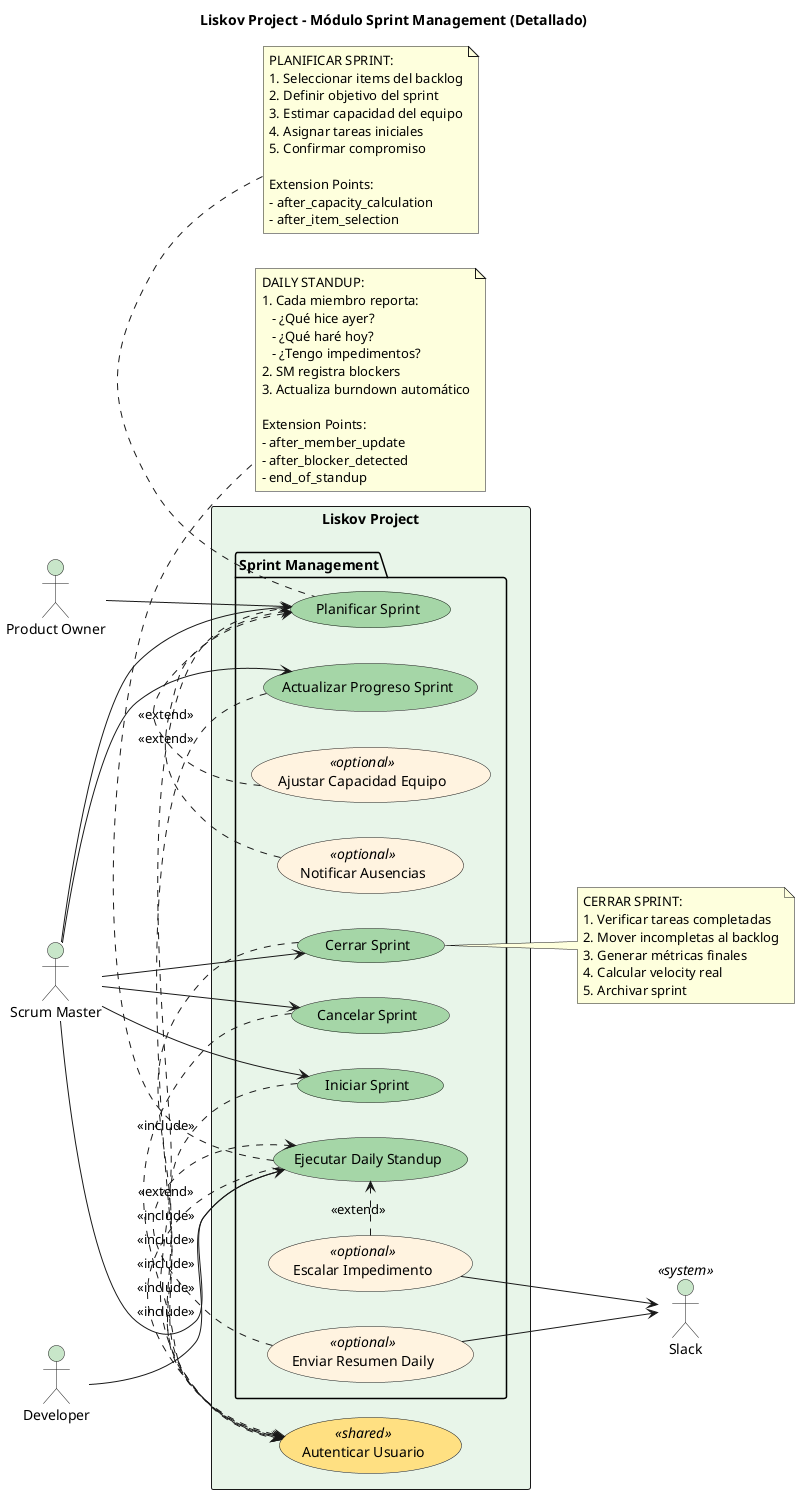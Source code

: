 @startuml
title Liskov Project - Módulo Sprint Management (Detallado)

left to right direction

skinparam actorBackgroundColor #C8E6C9
skinparam packageBackgroundColor #E8F5E9
skinparam usecaseBackgroundColor #A5D6A7
skinparam usecaseBackgroundColor<<shared>> #FFE082
skinparam usecaseBackgroundColor<<optional>> #FFF3E0

actor "Product Owner" as po
actor "Scrum Master" as sm
actor "Developer" as dev
actor "Slack" as slack <<system>>

rectangle "Liskov Project" {
  usecase "Autenticar Usuario" as auth <<shared>>

  package "Sprint Management" {
    usecase "Planificar Sprint" as UC1
    usecase "Iniciar Sprint" as UC2
    usecase "Ejecutar Daily Standup" as UC3
    usecase "Actualizar Progreso Sprint" as UC4
    usecase "Cerrar Sprint" as UC5
    usecase "Cancelar Sprint" as UC6

    usecase "Ajustar Capacidad Equipo" as EXT1 <<optional>>
    usecase "Notificar Ausencias" as EXT2 <<optional>>
    usecase "Escalar Impedimento" as EXT3 <<optional>>
    usecase "Enviar Resumen Daily" as EXT4 <<optional>>
  }
}

po --> UC1
sm --> UC1
sm --> UC2
sm --> UC3
dev --> UC3
sm --> UC4
sm --> UC5
sm --> UC6

' Include obligatorios
UC1 .> auth : <<include>>
UC2 .> auth : <<include>>
UC3 .> auth : <<include>>
UC4 .> auth : <<include>>
UC5 .> auth : <<include>>
UC6 .> auth : <<include>>

' Extend opcionales
EXT1 .> UC1 : <<extend>>
EXT2 .> UC1 : <<extend>>
EXT3 .> UC3 : <<extend>>
EXT4 .> UC3 : <<extend>>

EXT3 --> slack
EXT4 --> slack

note top of UC1
  PLANIFICAR SPRINT:
  1. Seleccionar items del backlog
  2. Definir objetivo del sprint
  3. Estimar capacidad del equipo
  4. Asignar tareas iniciales
  5. Confirmar compromiso

  Extension Points:
  - after_capacity_calculation
  - after_item_selection
end note

note bottom of UC3
  DAILY STANDUP:
  1. Cada miembro reporta:
     - ¿Qué hice ayer?
     - ¿Qué haré hoy?
     - ¿Tengo impedimentos?
  2. SM registra blockers
  3. Actualiza burndown automático

  Extension Points:
  - after_member_update
  - after_blocker_detected
  - end_of_standup
end note

note right of UC5
  CERRAR SPRINT:
  1. Verificar tareas completadas
  2. Mover incompletas al backlog
  3. Generar métricas finales
  4. Calcular velocity real
  5. Archivar sprint
end note

@enduml
